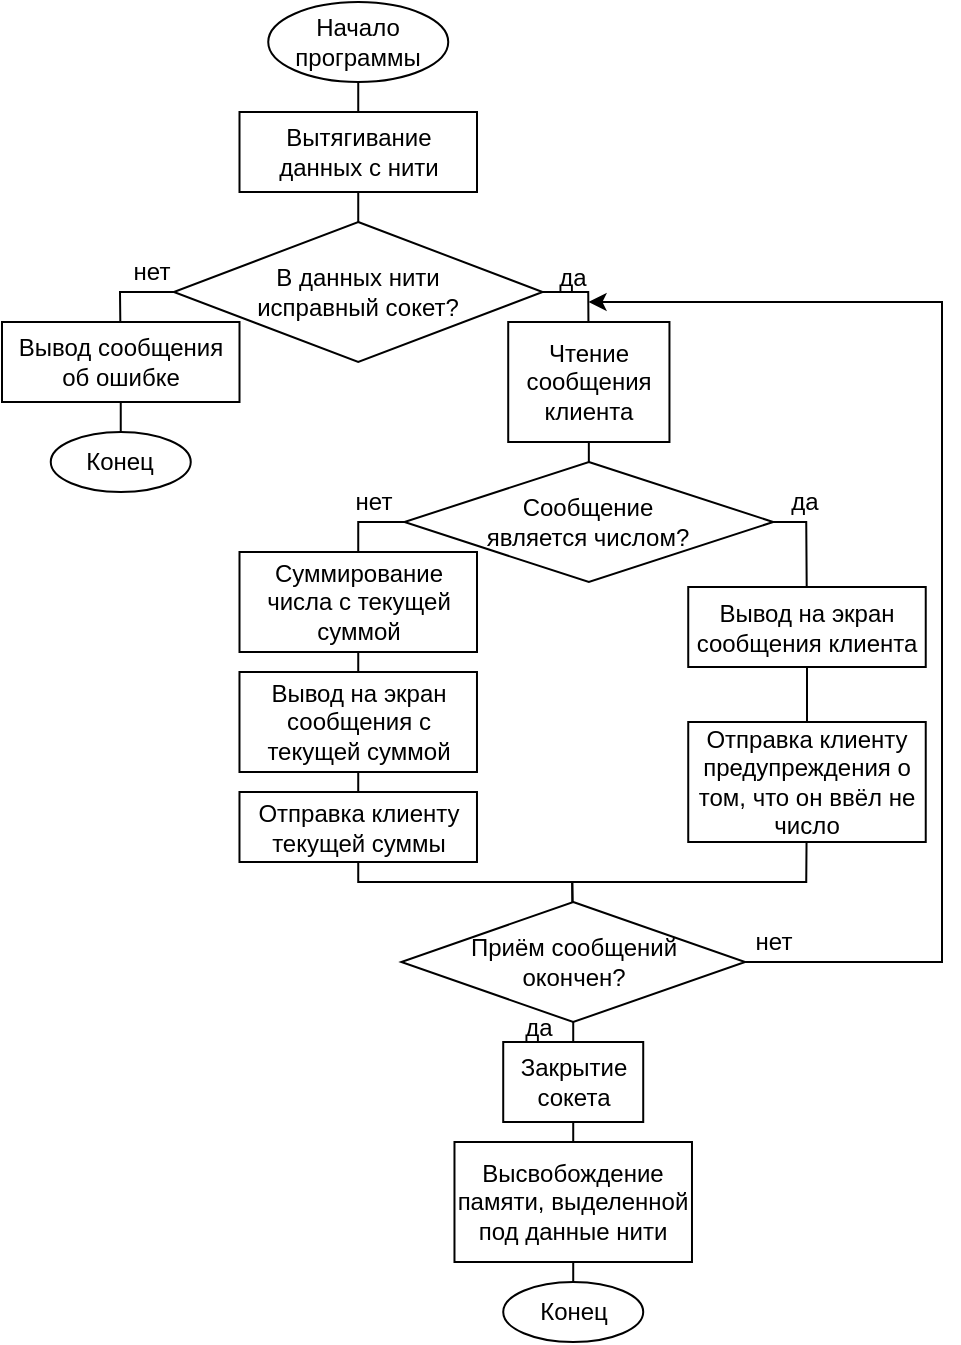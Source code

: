 <mxfile version="16.1.0" type="device"><diagram name="Page-1" id="AUCNZMFgRx5SqDFQteJe"><mxGraphModel dx="410" dy="678" grid="1" gridSize="10" guides="1" tooltips="1" connect="1" arrows="1" fold="1" page="1" pageScale="1" pageWidth="827" pageHeight="1169" math="0" shadow="0"><root><mxCell id="0"/><mxCell id="1" parent="0"/><mxCell id="7pwQXfo2JIFuwpRFT11T-167" value="&lt;div&gt;Начало&lt;/div&gt;&lt;div&gt;программы&lt;/div&gt;" style="ellipse;whiteSpace=wrap;html=1;" parent="1" vertex="1"><mxGeometry x="973.12" y="10" width="90" height="40" as="geometry"/></mxCell><mxCell id="7pwQXfo2JIFuwpRFT11T-168" value="&lt;div&gt;Вытягивание&lt;/div&gt;&lt;div&gt;данных с нити&lt;br&gt;&lt;/div&gt;" style="rounded=0;whiteSpace=wrap;html=1;" parent="1" vertex="1"><mxGeometry x="958.75" y="65" width="118.75" height="40" as="geometry"/></mxCell><mxCell id="7pwQXfo2JIFuwpRFT11T-169" value="&lt;div&gt;В данных нити&lt;/div&gt;&lt;div&gt;исправный сокет?&lt;/div&gt;" style="rhombus;whiteSpace=wrap;html=1;" parent="1" vertex="1"><mxGeometry x="925.93" y="120" width="184.37" height="70" as="geometry"/></mxCell><mxCell id="7pwQXfo2JIFuwpRFT11T-170" value="&lt;div&gt;Вывод сообщения&lt;/div&gt;&lt;div&gt;об ошибке&lt;/div&gt;" style="rounded=0;whiteSpace=wrap;html=1;" parent="1" vertex="1"><mxGeometry x="840.0" y="170" width="118.75" height="40" as="geometry"/></mxCell><mxCell id="7pwQXfo2JIFuwpRFT11T-171" value="" style="endArrow=none;html=1;rounded=0;" parent="1" source="7pwQXfo2JIFuwpRFT11T-170" target="7pwQXfo2JIFuwpRFT11T-169" edge="1"><mxGeometry width="50" height="50" relative="1" as="geometry"><mxPoint x="999.374" y="140.002" as="sourcePoint"/><mxPoint x="929.37" y="155" as="targetPoint"/><Array as="points"><mxPoint x="899" y="155"/></Array></mxGeometry></mxCell><mxCell id="7pwQXfo2JIFuwpRFT11T-172" value="нет" style="text;html=1;strokeColor=none;fillColor=none;align=center;verticalAlign=middle;whiteSpace=wrap;rounded=0;" parent="1" vertex="1"><mxGeometry x="900" y="130" width="30" height="30" as="geometry"/></mxCell><mxCell id="7pwQXfo2JIFuwpRFT11T-173" value="Конец" style="ellipse;whiteSpace=wrap;html=1;" parent="1" vertex="1"><mxGeometry x="864.38" y="225" width="70" height="30" as="geometry"/></mxCell><mxCell id="7pwQXfo2JIFuwpRFT11T-174" value="" style="endArrow=none;html=1;rounded=0;" parent="1" source="7pwQXfo2JIFuwpRFT11T-173" target="7pwQXfo2JIFuwpRFT11T-170" edge="1"><mxGeometry width="50" height="50" relative="1" as="geometry"><mxPoint x="909.38" y="165" as="sourcePoint"/><mxPoint x="899.38" y="205" as="targetPoint"/></mxGeometry></mxCell><mxCell id="7pwQXfo2JIFuwpRFT11T-175" value="&lt;div&gt;Чтение&lt;/div&gt;&lt;div&gt;сообщения&lt;/div&gt;&lt;div&gt;клиента&lt;/div&gt;" style="rounded=0;whiteSpace=wrap;html=1;" parent="1" vertex="1"><mxGeometry x="1093.11" y="170" width="80.62" height="60" as="geometry"/></mxCell><mxCell id="7pwQXfo2JIFuwpRFT11T-176" value="&lt;div&gt;Сообщение&lt;/div&gt;&lt;div&gt;является числом?&lt;/div&gt;" style="rhombus;whiteSpace=wrap;html=1;" parent="1" vertex="1"><mxGeometry x="1041.24" y="240" width="184.37" height="60" as="geometry"/></mxCell><mxCell id="7pwQXfo2JIFuwpRFT11T-177" value="Суммирование числа с текущей суммой" style="rounded=0;whiteSpace=wrap;html=1;" parent="1" vertex="1"><mxGeometry x="958.75" y="285" width="118.75" height="50" as="geometry"/></mxCell><mxCell id="7pwQXfo2JIFuwpRFT11T-178" value="Вывод на экран сообщения с текущей суммой" style="rounded=0;whiteSpace=wrap;html=1;" parent="1" vertex="1"><mxGeometry x="958.74" y="345" width="118.75" height="50" as="geometry"/></mxCell><mxCell id="7pwQXfo2JIFuwpRFT11T-179" value="Отправка клиенту текущей суммы" style="rounded=0;whiteSpace=wrap;html=1;" parent="1" vertex="1"><mxGeometry x="958.74" y="405" width="118.75" height="35" as="geometry"/></mxCell><mxCell id="7pwQXfo2JIFuwpRFT11T-180" value="Вывод на экран сообщения клиента" style="rounded=0;whiteSpace=wrap;html=1;" parent="1" vertex="1"><mxGeometry x="1183.12" y="302.5" width="118.75" height="40" as="geometry"/></mxCell><mxCell id="7pwQXfo2JIFuwpRFT11T-181" value="Отправка клиенту предупреждения о том, что он ввёл не число" style="rounded=0;whiteSpace=wrap;html=1;" parent="1" vertex="1"><mxGeometry x="1183.12" y="370" width="118.75" height="60" as="geometry"/></mxCell><mxCell id="7pwQXfo2JIFuwpRFT11T-182" value="&lt;div&gt;Приём сообщений&lt;/div&gt;&lt;div&gt;окончен?&lt;/div&gt;" style="rhombus;whiteSpace=wrap;html=1;" parent="1" vertex="1"><mxGeometry x="1039.67" y="460" width="171.88" height="60" as="geometry"/></mxCell><mxCell id="7pwQXfo2JIFuwpRFT11T-183" value="Закрытие сокета" style="rounded=0;whiteSpace=wrap;html=1;" parent="1" vertex="1"><mxGeometry x="1090.61" y="530" width="70" height="40" as="geometry"/></mxCell><mxCell id="7pwQXfo2JIFuwpRFT11T-185" value="Высвобождение памяти, выделенной под данные нити" style="rounded=0;whiteSpace=wrap;html=1;" parent="1" vertex="1"><mxGeometry x="1066.24" y="580" width="118.75" height="60" as="geometry"/></mxCell><mxCell id="7pwQXfo2JIFuwpRFT11T-187" value="Конец" style="ellipse;whiteSpace=wrap;html=1;" parent="1" vertex="1"><mxGeometry x="1090.61" y="650" width="70" height="30" as="geometry"/></mxCell><mxCell id="7pwQXfo2JIFuwpRFT11T-190" value="" style="endArrow=none;html=1;rounded=0;" parent="1" source="7pwQXfo2JIFuwpRFT11T-168" target="7pwQXfo2JIFuwpRFT11T-167" edge="1"><mxGeometry width="50" height="50" relative="1" as="geometry"><mxPoint x="876.232" y="60" as="sourcePoint"/><mxPoint x="876.23" y="40" as="targetPoint"/></mxGeometry></mxCell><mxCell id="7pwQXfo2JIFuwpRFT11T-191" value="" style="endArrow=none;html=1;rounded=0;" parent="1" source="7pwQXfo2JIFuwpRFT11T-169" target="7pwQXfo2JIFuwpRFT11T-168" edge="1"><mxGeometry width="50" height="50" relative="1" as="geometry"><mxPoint x="1028.122" y="75" as="sourcePoint"/><mxPoint x="1028.12" y="60" as="targetPoint"/></mxGeometry></mxCell><mxCell id="7pwQXfo2JIFuwpRFT11T-192" value="да" style="text;html=1;strokeColor=none;fillColor=none;align=center;verticalAlign=middle;whiteSpace=wrap;rounded=0;" parent="1" vertex="1"><mxGeometry x="1110.3" y="135" width="30.63" height="25" as="geometry"/></mxCell><mxCell id="7pwQXfo2JIFuwpRFT11T-193" value="" style="endArrow=none;html=1;rounded=0;" parent="1" source="7pwQXfo2JIFuwpRFT11T-175" target="7pwQXfo2JIFuwpRFT11T-169" edge="1"><mxGeometry width="50" height="50" relative="1" as="geometry"><mxPoint x="1135.93" y="180" as="sourcePoint"/><mxPoint x="1110.3" y="155" as="targetPoint"/><Array as="points"><mxPoint x="1133.12" y="155"/></Array></mxGeometry></mxCell><mxCell id="7pwQXfo2JIFuwpRFT11T-194" value="" style="endArrow=none;html=1;rounded=0;" parent="1" source="7pwQXfo2JIFuwpRFT11T-176" target="7pwQXfo2JIFuwpRFT11T-175" edge="1"><mxGeometry width="50" height="50" relative="1" as="geometry"><mxPoint x="1028.12" y="130.002" as="sourcePoint"/><mxPoint x="1028.122" y="115" as="targetPoint"/></mxGeometry></mxCell><mxCell id="7pwQXfo2JIFuwpRFT11T-195" value="" style="endArrow=none;html=1;rounded=0;" parent="1" source="7pwQXfo2JIFuwpRFT11T-177" target="7pwQXfo2JIFuwpRFT11T-176" edge="1"><mxGeometry width="50" height="50" relative="1" as="geometry"><mxPoint x="1010.401" y="280" as="sourcePoint"/><mxPoint x="1037.17" y="265" as="targetPoint"/><Array as="points"><mxPoint x="1018.12" y="270"/></Array></mxGeometry></mxCell><mxCell id="7pwQXfo2JIFuwpRFT11T-196" value="нет" style="text;html=1;strokeColor=none;fillColor=none;align=center;verticalAlign=middle;whiteSpace=wrap;rounded=0;" parent="1" vertex="1"><mxGeometry x="1011.24" y="250" width="30" height="20" as="geometry"/></mxCell><mxCell id="7pwQXfo2JIFuwpRFT11T-197" value="" style="endArrow=none;html=1;rounded=0;" parent="1" source="7pwQXfo2JIFuwpRFT11T-178" target="7pwQXfo2JIFuwpRFT11T-177" edge="1"><mxGeometry width="50" height="50" relative="1" as="geometry"><mxPoint x="1028.12" y="130.002" as="sourcePoint"/><mxPoint x="1028.122" y="115" as="targetPoint"/></mxGeometry></mxCell><mxCell id="7pwQXfo2JIFuwpRFT11T-198" value="" style="endArrow=none;html=1;rounded=0;" parent="1" source="7pwQXfo2JIFuwpRFT11T-179" target="7pwQXfo2JIFuwpRFT11T-178" edge="1"><mxGeometry width="50" height="50" relative="1" as="geometry"><mxPoint x="1038.12" y="140.002" as="sourcePoint"/><mxPoint x="1038.122" y="125" as="targetPoint"/></mxGeometry></mxCell><mxCell id="7pwQXfo2JIFuwpRFT11T-199" value="" style="endArrow=none;html=1;rounded=0;" parent="1" source="7pwQXfo2JIFuwpRFT11T-181" target="7pwQXfo2JIFuwpRFT11T-180" edge="1"><mxGeometry width="50" height="50" relative="1" as="geometry"><mxPoint x="1048.12" y="150.002" as="sourcePoint"/><mxPoint x="1048.122" y="135" as="targetPoint"/></mxGeometry></mxCell><mxCell id="7pwQXfo2JIFuwpRFT11T-200" value="" style="endArrow=none;html=1;rounded=0;" parent="1" source="7pwQXfo2JIFuwpRFT11T-179" target="7pwQXfo2JIFuwpRFT11T-182" edge="1"><mxGeometry width="50" height="50" relative="1" as="geometry"><mxPoint x="1058.12" y="160.002" as="sourcePoint"/><mxPoint x="1058.122" y="145" as="targetPoint"/><Array as="points"><mxPoint x="1018.12" y="450"/><mxPoint x="1125.12" y="450"/></Array></mxGeometry></mxCell><mxCell id="7pwQXfo2JIFuwpRFT11T-201" value="" style="endArrow=none;html=1;rounded=0;" parent="1" source="7pwQXfo2JIFuwpRFT11T-182" target="7pwQXfo2JIFuwpRFT11T-181" edge="1"><mxGeometry width="50" height="50" relative="1" as="geometry"><mxPoint x="1068.12" y="170.002" as="sourcePoint"/><mxPoint x="1068.122" y="155" as="targetPoint"/><Array as="points"><mxPoint x="1125.12" y="450"/><mxPoint x="1242.12" y="450"/></Array></mxGeometry></mxCell><mxCell id="7pwQXfo2JIFuwpRFT11T-202" value="" style="endArrow=none;html=1;rounded=0;" parent="1" source="7pwQXfo2JIFuwpRFT11T-183" target="7pwQXfo2JIFuwpRFT11T-182" edge="1"><mxGeometry width="50" height="50" relative="1" as="geometry"><mxPoint x="1078.12" y="180.002" as="sourcePoint"/><mxPoint x="1078.122" y="165" as="targetPoint"/></mxGeometry></mxCell><mxCell id="7pwQXfo2JIFuwpRFT11T-203" value="" style="endArrow=none;html=1;rounded=0;" parent="1" source="7pwQXfo2JIFuwpRFT11T-185" target="7pwQXfo2JIFuwpRFT11T-183" edge="1"><mxGeometry width="50" height="50" relative="1" as="geometry"><mxPoint x="1088.12" y="190.002" as="sourcePoint"/><mxPoint x="1088.122" y="175" as="targetPoint"/></mxGeometry></mxCell><mxCell id="7pwQXfo2JIFuwpRFT11T-204" value="да" style="text;html=1;strokeColor=none;fillColor=none;align=center;verticalAlign=middle;whiteSpace=wrap;rounded=0;" parent="1" vertex="1"><mxGeometry x="1225.61" y="247.5" width="30.63" height="25" as="geometry"/></mxCell><mxCell id="7pwQXfo2JIFuwpRFT11T-205" value="" style="endArrow=none;html=1;rounded=0;" parent="1" source="7pwQXfo2JIFuwpRFT11T-180" target="7pwQXfo2JIFuwpRFT11T-176" edge="1"><mxGeometry width="50" height="50" relative="1" as="geometry"><mxPoint x="1250.077" y="280" as="sourcePoint"/><mxPoint x="1227.18" y="270" as="targetPoint"/><Array as="points"><mxPoint x="1242.12" y="270"/></Array></mxGeometry></mxCell><mxCell id="7pwQXfo2JIFuwpRFT11T-208" value="" style="endArrow=none;html=1;rounded=0;" parent="1" source="7pwQXfo2JIFuwpRFT11T-187" target="7pwQXfo2JIFuwpRFT11T-185" edge="1"><mxGeometry width="50" height="50" relative="1" as="geometry"><mxPoint x="909.38" y="235" as="sourcePoint"/><mxPoint x="909.377" y="220" as="targetPoint"/></mxGeometry></mxCell><mxCell id="JPCuQrHnL218sn79IXaf-1" value="" style="endArrow=classic;html=1;rounded=0;entryX=0.75;entryY=1;entryDx=0;entryDy=0;" edge="1" parent="1" source="7pwQXfo2JIFuwpRFT11T-182" target="7pwQXfo2JIFuwpRFT11T-192"><mxGeometry width="50" height="50" relative="1" as="geometry"><mxPoint x="1220" y="420" as="sourcePoint"/><mxPoint x="1130" y="160" as="targetPoint"/><Array as="points"><mxPoint x="1310" y="490"/><mxPoint x="1310" y="160"/></Array></mxGeometry></mxCell><mxCell id="JPCuQrHnL218sn79IXaf-2" value="нет" style="text;html=1;strokeColor=none;fillColor=none;align=center;verticalAlign=middle;whiteSpace=wrap;rounded=0;" vertex="1" parent="1"><mxGeometry x="1211" y="470" width="30" height="20" as="geometry"/></mxCell><mxCell id="JPCuQrHnL218sn79IXaf-3" value="да" style="text;html=1;strokeColor=none;fillColor=none;align=center;verticalAlign=middle;whiteSpace=wrap;rounded=0;" vertex="1" parent="1"><mxGeometry x="1093.11" y="510" width="30.63" height="25" as="geometry"/></mxCell></root></mxGraphModel></diagram></mxfile>